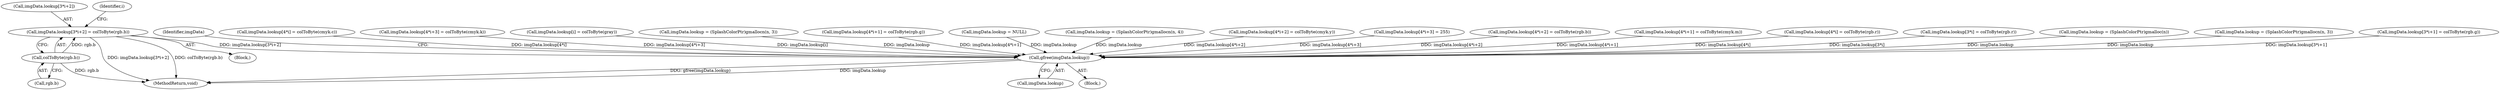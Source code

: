 digraph "0_poppler_284a92899602daa4a7f429e61849e794569310b5@array" {
"1000327" [label="(Call,imgData.lookup[3*i+2] = colToByte(rgb.b))"];
"1000337" [label="(Call,colToByte(rgb.b))"];
"1000558" [label="(Call,gfree(imgData.lookup))"];
"1000563" [label="(Identifier,imgData)"];
"1000454" [label="(Call,imgData.lookup[4*i] = colToByte(cmyk.c))"];
"1000559" [label="(Call,imgData.lookup)"];
"1000494" [label="(Call,imgData.lookup[4*i+3] = colToByte(cmyk.k))"];
"1000261" [label="(Call,imgData.lookup[i] = colToByte(gray))"];
"1000272" [label="(Call,imgData.lookup = (SplashColorPtr)gmallocn(n, 3))"];
"1000384" [label="(Call,imgData.lookup[4*i+1] = colToByte(rgb.g))"];
"1000213" [label="(Call,imgData.lookup = NULL)"];
"1000425" [label="(Call,imgData.lookup = (SplashColorPtr)gmallocn(n, 4))"];
"1000328" [label="(Call,imgData.lookup[3*i+2])"];
"1000558" [label="(Call,gfree(imgData.lookup))"];
"1000109" [label="(Block,)"];
"1000480" [label="(Call,imgData.lookup[4*i+2] = colToByte(cmyk.y))"];
"1000338" [label="(Call,rgb.b)"];
"1000290" [label="(Block,)"];
"1000412" [label="(Call,imgData.lookup[4*i+3] = 255)"];
"1000398" [label="(Call,imgData.lookup[4*i+2] = colToByte(rgb.b))"];
"1000466" [label="(Call,imgData.lookup[4*i+1] = colToByte(cmyk.m))"];
"1000289" [label="(Identifier,i)"];
"1000372" [label="(Call,imgData.lookup[4*i] = colToByte(rgb.r))"];
"1000301" [label="(Call,imgData.lookup[3*i] = colToByte(rgb.r))"];
"1000233" [label="(Call,imgData.lookup = (SplashColorPtr)gmalloc(n))"];
"1000327" [label="(Call,imgData.lookup[3*i+2] = colToByte(rgb.b))"];
"1000343" [label="(Call,imgData.lookup = (SplashColorPtr)gmallocn(n, 3))"];
"1000313" [label="(Call,imgData.lookup[3*i+1] = colToByte(rgb.g))"];
"1000337" [label="(Call,colToByte(rgb.b))"];
"1000566" [label="(MethodReturn,void)"];
"1000327" -> "1000290"  [label="AST: "];
"1000327" -> "1000337"  [label="CFG: "];
"1000328" -> "1000327"  [label="AST: "];
"1000337" -> "1000327"  [label="AST: "];
"1000289" -> "1000327"  [label="CFG: "];
"1000327" -> "1000566"  [label="DDG: imgData.lookup[3*i+2]"];
"1000327" -> "1000566"  [label="DDG: colToByte(rgb.b)"];
"1000337" -> "1000327"  [label="DDG: rgb.b"];
"1000327" -> "1000558"  [label="DDG: imgData.lookup[3*i+2]"];
"1000337" -> "1000338"  [label="CFG: "];
"1000338" -> "1000337"  [label="AST: "];
"1000337" -> "1000566"  [label="DDG: rgb.b"];
"1000558" -> "1000109"  [label="AST: "];
"1000558" -> "1000559"  [label="CFG: "];
"1000559" -> "1000558"  [label="AST: "];
"1000563" -> "1000558"  [label="CFG: "];
"1000558" -> "1000566"  [label="DDG: gfree(imgData.lookup)"];
"1000558" -> "1000566"  [label="DDG: imgData.lookup"];
"1000454" -> "1000558"  [label="DDG: imgData.lookup[4*i]"];
"1000343" -> "1000558"  [label="DDG: imgData.lookup"];
"1000213" -> "1000558"  [label="DDG: imgData.lookup"];
"1000466" -> "1000558"  [label="DDG: imgData.lookup[4*i+1]"];
"1000425" -> "1000558"  [label="DDG: imgData.lookup"];
"1000494" -> "1000558"  [label="DDG: imgData.lookup[4*i+3]"];
"1000372" -> "1000558"  [label="DDG: imgData.lookup[4*i]"];
"1000412" -> "1000558"  [label="DDG: imgData.lookup[4*i+3]"];
"1000301" -> "1000558"  [label="DDG: imgData.lookup[3*i]"];
"1000261" -> "1000558"  [label="DDG: imgData.lookup[i]"];
"1000272" -> "1000558"  [label="DDG: imgData.lookup"];
"1000233" -> "1000558"  [label="DDG: imgData.lookup"];
"1000480" -> "1000558"  [label="DDG: imgData.lookup[4*i+2]"];
"1000313" -> "1000558"  [label="DDG: imgData.lookup[3*i+1]"];
"1000398" -> "1000558"  [label="DDG: imgData.lookup[4*i+2]"];
"1000384" -> "1000558"  [label="DDG: imgData.lookup[4*i+1]"];
}

